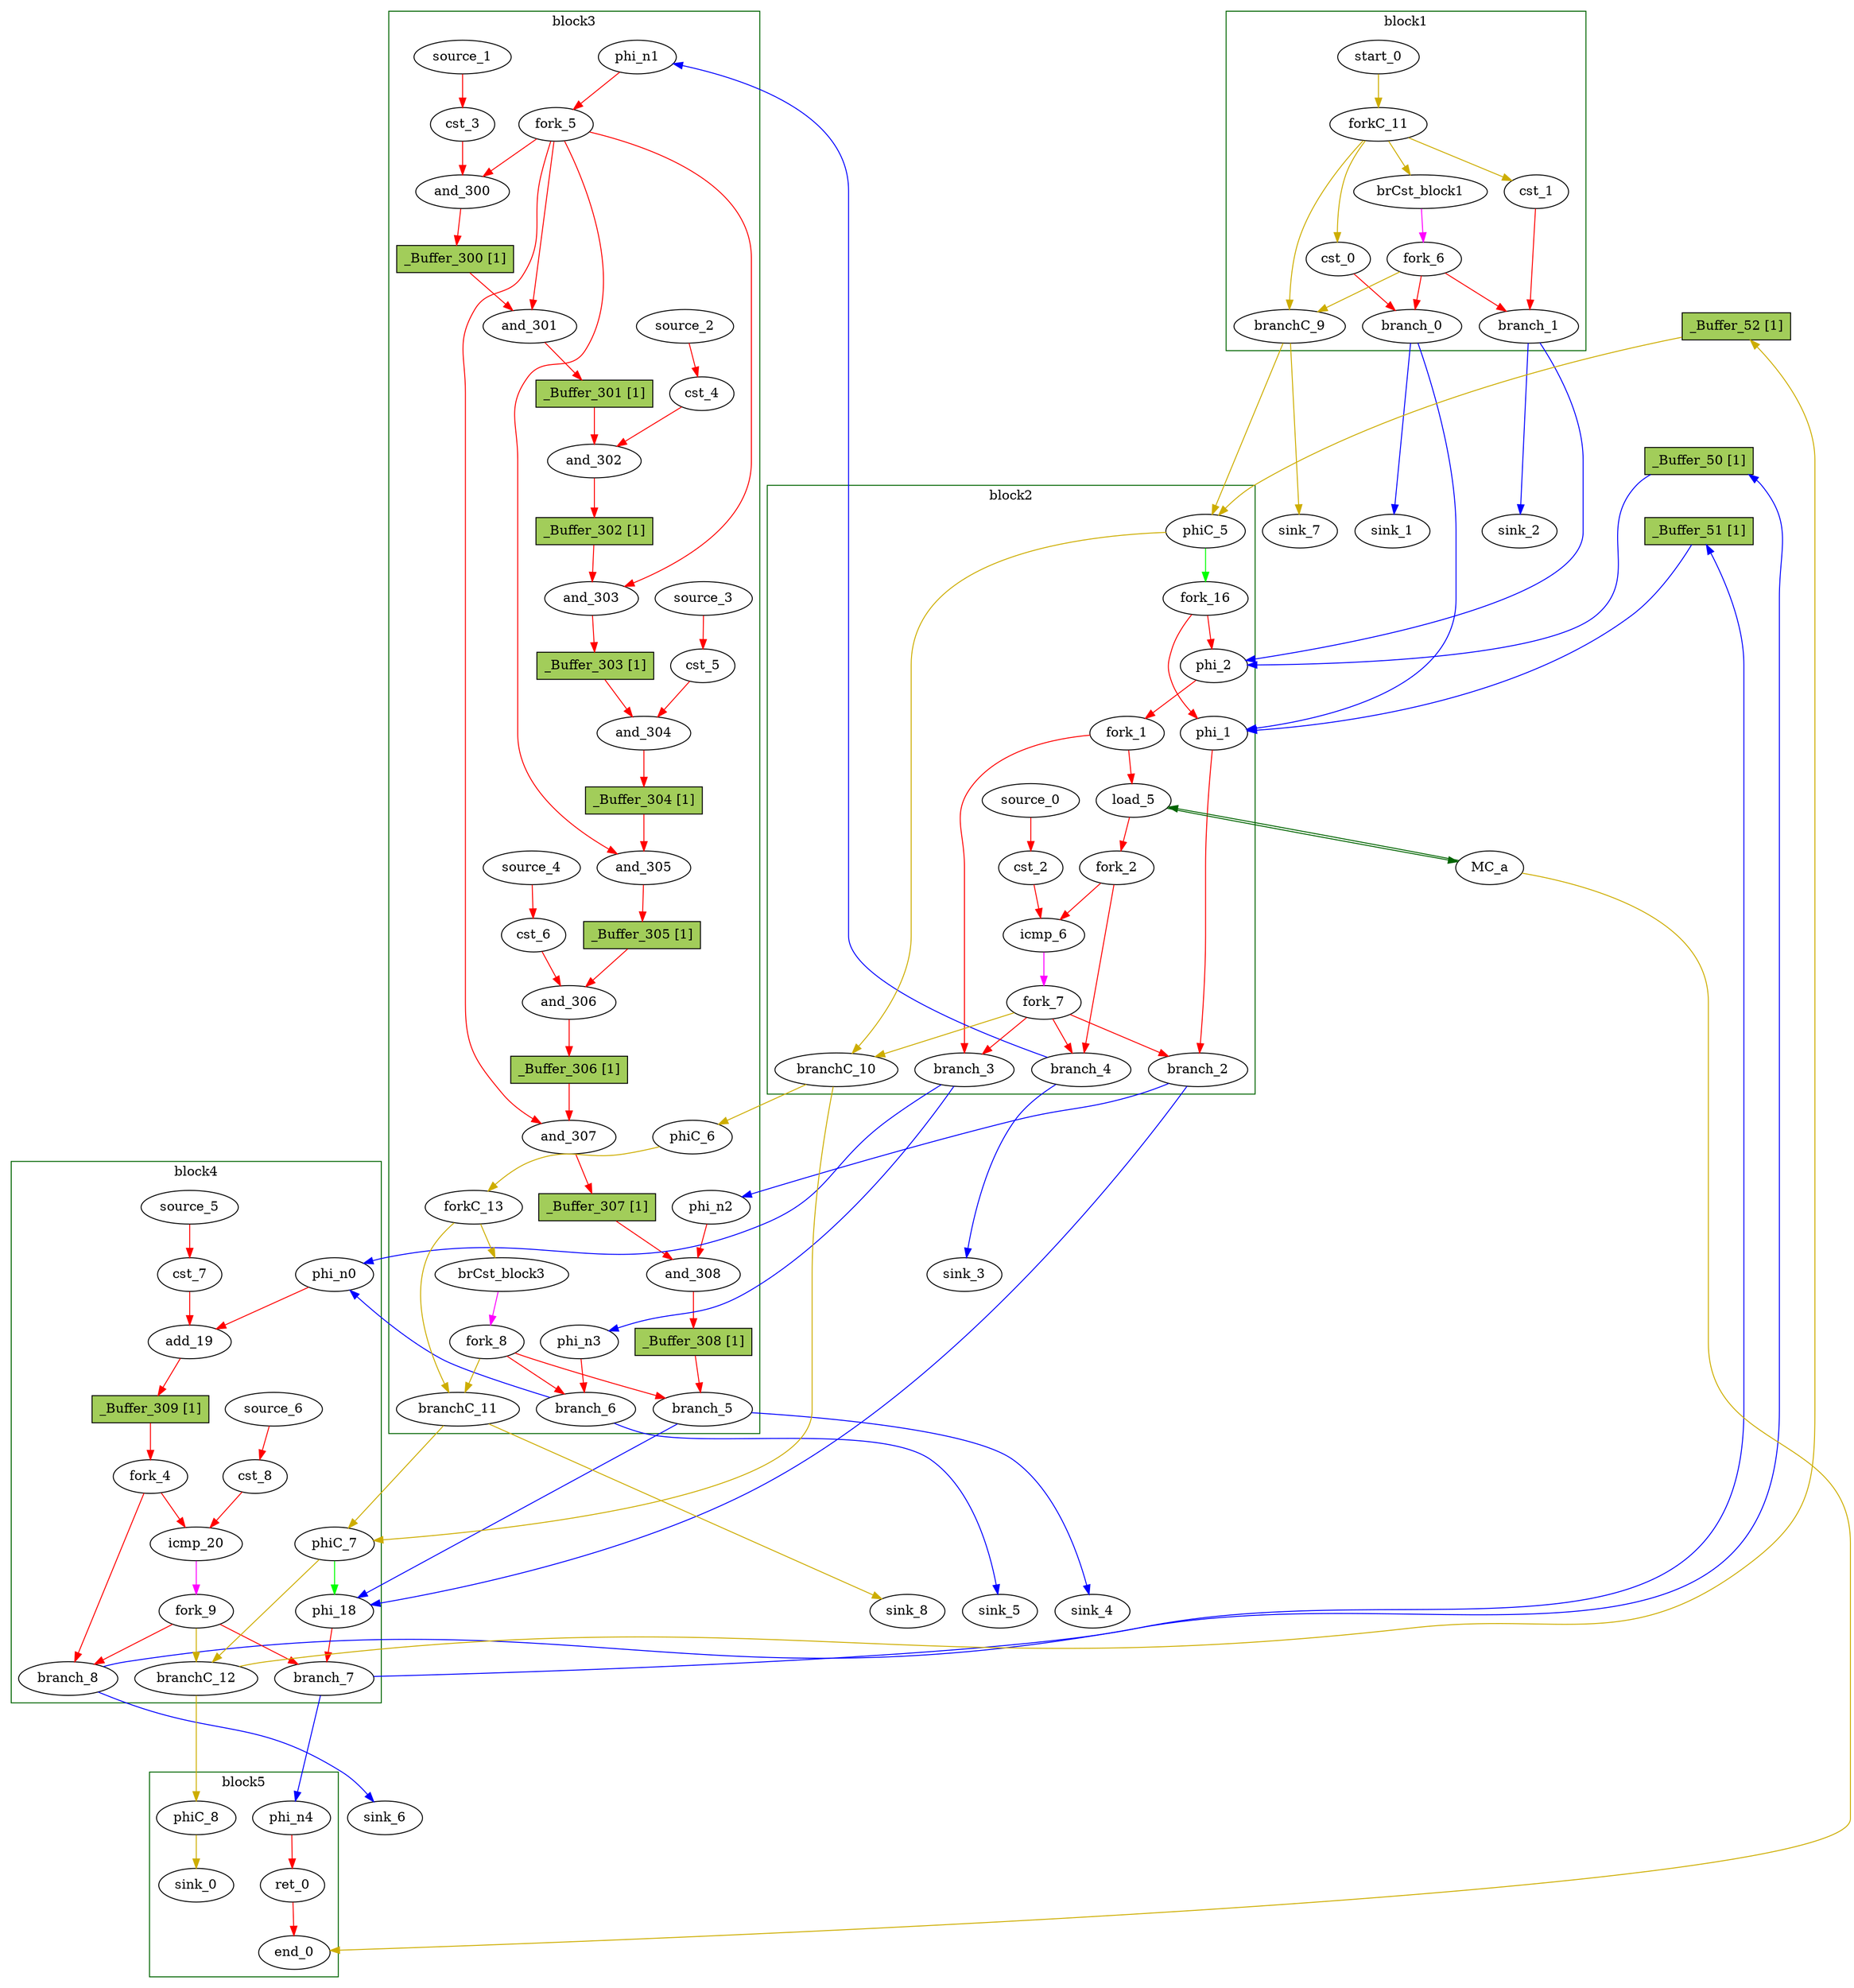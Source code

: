 Digraph G {
	splines=spline;
//DHLS version: 0.1.1" [shape = "none" pos = "20,20!"]
"_Buffer_309" [type=Buffer, in="in1:32", out="out1:32", bbID = 3, slots=1, transparent=false, label="_Buffer_309 [1]",  shape=box, style=filled, fillcolor=darkolivegreen3, height = 0.4];
		"brCst_block1" [type = "Constant", bbID= 1, in = "in1:1", out = "out1:1", value = "0x1"];
		"cst_0" [type = "Constant", bbID= 1, in = "in1:32", out = "out1:32", value = "0x00000000"];
		"phi_1" [type = "Mux", bbID= 2, in = "in1?:1 in2:32 in3:32 ", out = "out1:32", delay=1.397];
		"cst_1" [type = "Constant", bbID= 1, in = "in1:1", out = "out1:1", value = "0x00000000"];
		"phi_2" [type = "Mux", bbID= 2, in = "in1?:1 in2:10 in3:10 ", out = "out1:10", delay=1.397];
		"load_5" [type = "Operator", bbID= 2, op = "mc_load_op", bbID= 2, portId= 0, in = "in1:32 in2:10 ", out = "out1:32 out2:10 ", delay=1.412, latency=0, II=1];
		"cst_2" [type = "Constant", bbID= 2, in = "in1:32", out = "out1:32", value = "0x00000000"];
		"icmp_6" [type = "Operator", bbID= 2, op = "icmp_ult_op", in = "in1:32 in2:32 ", out = "out1:1 ", delay=1.895, latency=0, II=1];
		"cst_3" [type = "Constant", bbID= 3, in = "in1:32", out = "out1:32", value = "0x3F23D70A"];
"and_300" [type=Operator, in="in1:32 in2:32", out="out1:32", op = "and_op", bbID = 3, retimingDiff=0.6,  shape=oval];
"_Buffer_300" [type=Buffer, in="in1:32", out="out1:32", bbID = 3, slots=1, transparent=false, label="_Buffer_300 [1]",  shape=box, style=filled, fillcolor=darkolivegreen3, height = 0.4];
"and_301" [type=Operator, in="in1:32 in2:32", out="out1:32", op = "and_op", bbID = 3, retimingDiff=0.6,  shape=oval];
"_Buffer_301" [type=Buffer, in="in1:32", out="out1:32", bbID = 3, slots=1, transparent=false, label="_Buffer_301 [1]",  shape=box, style=filled, fillcolor=darkolivegreen3, height = 0.4];
		"cst_4" [type = "Constant", bbID= 3, in = "in1:32", out = "out1:32", value = "0x3F333333"];
"and_302" [type=Operator, in="in1:32 in2:32", out="out1:32", op = "and_op", bbID = 3, retimingDiff=0.6,  shape=oval];
"_Buffer_302" [type=Buffer, in="in1:32", out="out1:32", bbID = 3, slots=1, transparent=false, label="_Buffer_302 [1]",  shape=box, style=filled, fillcolor=darkolivegreen3, height = 0.4];
"and_303" [type=Operator, in="in1:32 in2:32", out="out1:32", op = "and_op", bbID = 3, retimingDiff=0.6,  shape=oval];
"_Buffer_303" [type=Buffer, in="in1:32", out="out1:32", bbID = 3, slots=1, transparent=false, label="_Buffer_303 [1]",  shape=box, style=filled, fillcolor=darkolivegreen3, height = 0.4];
		"cst_5" [type = "Constant", bbID= 3, in = "in1:32", out = "out1:32", value = "0x3E570A3D"];
"and_304" [type=Operator, in="in1:32 in2:32", out="out1:32", op = "and_op", bbID = 3, retimingDiff=0.6,  shape=oval];
"_Buffer_304" [type=Buffer, in="in1:32", out="out1:32", bbID = 3, slots=1, transparent=false, label="_Buffer_304 [1]",  shape=box, style=filled, fillcolor=darkolivegreen3, height = 0.4];
"and_305" [type=Operator, in="in1:32 in2:32", out="out1:32", op = "and_op", bbID = 3, retimingDiff=0.6,  shape=oval];
"_Buffer_305" [type=Buffer, in="in1:32", out="out1:32", bbID = 3, slots=1, transparent=false, label="_Buffer_305 [1]",  shape=box, style=filled, fillcolor=darkolivegreen3, height = 0.4];
		"cst_6" [type = "Constant", bbID= 3, in = "in1:32", out = "out1:32", value = "0x3EA8F5C3"];
"and_306" [type=Operator, in="in1:32 in2:32", out="out1:32", op = "and_op", bbID = 3, retimingDiff=0.6,  shape=oval];
"_Buffer_306" [type=Buffer, in="in1:32", out="out1:32", bbID = 3, slots=1, transparent=false, label="_Buffer_306 [1]",  shape=box, style=filled, fillcolor=darkolivegreen3, height = 0.4];
"and_307" [type=Operator, in="in1:32 in2:32", out="out1:32", op = "and_op", bbID = 3, retimingDiff=0.6,  shape=oval];
"_Buffer_307" [type=Buffer, in="in1:32", out="out1:32", bbID = 3, slots=1, transparent=false, label="_Buffer_307 [1]",  shape=box, style=filled, fillcolor=darkolivegreen3, height = 0.4];
"and_308" [type=Operator, in="in1:32 in2:32", out="out1:32", op = "and_op", bbID = 3, retimingDiff=0.6,  shape=oval];
"_Buffer_308" [type=Buffer, in="in1:32", out="out1:32", bbID = 3, slots=1, transparent=false, label="_Buffer_308 [1]",  shape=box, style=filled, fillcolor=darkolivegreen3, height = 0.4];
		"brCst_block3" [type = "Constant", bbID= 3, in = "in1:1", out = "out1:1", value = "0x1"];
		"phi_18" [type = "Mux", bbID= 4, in = "in1?:1 in2:32 in3:32 ", out = "out1:32", delay=1.397];
		"cst_7" [type = "Constant", bbID= 4, in = "in1:1", out = "out1:1", value = "0x00000001"];
		"add_19" [type = "Operator", bbID= 4, op = "add_op", in = "in1:10 in2:10 ", out = "out1:10 ", delay=2.287, latency=0, II=1];
		"cst_8" [type = "Constant", bbID= 4, in = "in1:10", out = "out1:10", value = "0x000003E8"];
		"icmp_20" [type = "Operator", bbID= 4, op = "icmp_ult_op", in = "in1:10 in2:10 ", out = "out1:1 ", delay=1.907, latency=0, II=1];
		"ret_0" [type = "Operator", bbID= 5, op = "ret_op", in = "in1:32 ", out = "out1:32 ", delay=0.000, latency=0, II=1];
		"phi_n0" [type = "Merge", bbID= 4, in = "in1:10 in2:10 ", out = "out1:10", delay=1.397];
		"phi_n1" [type = "Merge", bbID= 3, in = "in1:32 ", out = "out1:32", delay=0.000];
		"phi_n2" [type = "Merge", bbID= 3, in = "in1:32 ", out = "out1:32", delay=0.000];
		"phi_n3" [type = "Merge", bbID= 3, in = "in1:10 ", out = "out1:10", delay=0.000];
		"phi_n4" [type = "Merge", bbID= 5, in = "in1:32 ", out = "out1:32", delay=0.000];
		"fork_1" [type = "Fork", bbID= 2, in = "in1:10", out = "out1:10 out2:10 "];
		"fork_2" [type = "Fork", bbID= 2, in = "in1:32", out = "out1:32 out2:32 "];
		"fork_4" [type = "Fork", bbID= 4, in = "in1:10", out = "out1:10 out2:10 "];
		"fork_5" [type = "Fork", bbID= 3, in = "in1:32", out = "out1:32 out2:32 out3:32 out4:32 out5:32 "];
		"branch_0" [type = "Branch", bbID= 1,  in = "in1:32 in2?:1", out = "out1+:32 out2-:32"];
		"branch_1" [type = "Branch", bbID= 1,  in = "in1:1 in2?:1", out = "out1+:1 out2-:1"];
		"fork_6" [type = "Fork", bbID= 1, in = "in1:1", out = "out1:1 out2:1 out3:1 "];
		"branch_2" [type = "Branch", bbID= 2,  in = "in1:32 in2?:1", out = "out1+:32 out2-:32"];
		"branch_3" [type = "Branch", bbID= 2,  in = "in1:10 in2?:1", out = "out1+:10 out2-:10"];
		"branch_4" [type = "Branch", bbID= 2,  in = "in1:32 in2?:1", out = "out1+:32 out2-:32"];
		"fork_7" [type = "Fork", bbID= 2, in = "in1:1", out = "out1:1 out2:1 out3:1 out4:1 "];
		"branch_5" [type = "Branch", bbID= 3,  in = "in1:32 in2?:1", out = "out1+:32 out2-:32"];
		"branch_6" [type = "Branch", bbID= 3,  in = "in1:10 in2?:1", out = "out1+:10 out2-:10"];
		"fork_8" [type = "Fork", bbID= 3, in = "in1:1", out = "out1:1 out2:1 out3:1 "];
		"branch_7" [type = "Branch", bbID= 4,  in = "in1:32 in2?:1", out = "out1+:32 out2-:32"];
		"branch_8" [type = "Branch", bbID= 4,  in = "in1:10 in2?:1", out = "out1+:10 out2-:10"];
		"fork_9" [type = "Fork", bbID= 4, in = "in1:1", out = "out1:1 out2:1 out3:1 "];
		"MC_a" [type = "MC", bbID= 0, in = "in1:10*l0a ", out = "out1:32*l0d out2:0*e ", memory = "a", bbcount = 0, ldcount = 1, stcount = 0];
		"end_0" [type = "Exit", bbID= 0, in = "in1:0*e in2:32 ", out = "out1:32"];
		"start_0" [type = "Entry", control= "true", bbID= 1, in = "in1:0", out = "out1:0"];
		"forkC_11" [type = "Fork", bbID= 1, in = "in1:0", out = "out1:0 out2:0 out3:0 out4:0 "];
		"branchC_9" [type = "Branch", bbID= 1,  in = "in1:0 in2?:1", out = "out1+:0 out2-:0"];
		"phiC_5" [type = "CntrlMerge", bbID= 2, in = "in1:0 in2:0 ", out = "out1:0 out2?:1", delay=1.412];
		"branchC_10" [type = "Branch", bbID= 2,  in = "in1:0 in2?:1", out = "out1+:0 out2-:0"];
		"phiC_6" [type = "Merge", bbID= 3, in = "in1:0 ", out = "out1:0", delay=1.412];
		"forkC_13" [type = "Fork", bbID= 3, in = "in1:0", out = "out1:0 out2:0 "];
		"branchC_11" [type = "Branch", bbID= 3,  in = "in1:0 in2?:1", out = "out1+:0 out2-:0"];
		"phiC_7" [type = "CntrlMerge", bbID= 4, in = "in1:0 in2:0 ", out = "out1:0 out2?:1", delay=1.412];
		"branchC_12" [type = "Branch", bbID= 4,  in = "in1:0 in2?:1", out = "out1+:0 out2-:0"];
		"phiC_8" [type = "Merge", bbID= 5, in = "in1:0 ", out = "out1:0", delay=1.412];
		"sink_0" [type = "Sink", bbID= 0, in = "in1:0"];
		"sink_1" [type = "Sink", bbID= 0, in = "in1:32"];
		"sink_2" [type = "Sink", bbID= 0, in = "in1:1"];
		"sink_3" [type = "Sink", bbID= 0, in = "in1:32"];
		"sink_4" [type = "Sink", bbID= 0, in = "in1:32"];
		"sink_5" [type = "Sink", bbID= 0, in = "in1:10"];
		"sink_6" [type = "Sink", bbID= 0, in = "in1:10"];
		"sink_7" [type = "Sink", bbID= 0, in = "in1:0"];
		"sink_8" [type = "Sink", bbID= 0, in = "in1:0"];
		"source_0" [type = "Source", bbID= 2, out = "out1:32"];
		"source_1" [type = "Source", bbID= 3, out = "out1:32"];
		"source_2" [type = "Source", bbID= 3, out = "out1:32"];
		"source_3" [type = "Source", bbID= 3, out = "out1:32"];
		"source_4" [type = "Source", bbID= 3, out = "out1:32"];
		"source_5" [type = "Source", bbID= 4, out = "out1:1"];
		"source_6" [type = "Source", bbID= 4, out = "out1:10"];
		"fork_16" [type = "Fork", bbID= 2, in = "in1:1", out = "out1:1 out2:1 "];
	"_Buffer_50" [type=Buffer, in="in1:10", out="out1:10", bbID = 3, slots=1, transparent=false, label="_Buffer_50 [1]",  shape=box, style=filled, fillcolor=darkolivegreen3, height = 0.4];
	"_Buffer_51" [type=Buffer, in="in1:32", out="out1:32", bbID = 3, slots=1, transparent=false, label="_Buffer_51 [1]",  shape=box, style=filled, fillcolor=darkolivegreen3, height = 0.4];
	"_Buffer_52" [type=Buffer, in="in1:1", out="out1:1", bbID = 3, slots=1, transparent=false, label="_Buffer_52 [1]",  shape=box, style=filled, fillcolor=darkolivegreen3, height = 0.4];
	subgraph cluster_0 {
	color = "darkgreen";
		label = "block1";
		"brCst_block1" -> "fork_6" [color = "magenta", from = "out1", to = "in1"];
		"cst_0" -> "branch_0" [color = "red", from = "out1", to = "in1"];
		"cst_1" -> "branch_1" [color = "red", from = "out1", to = "in1"];
		"fork_6" -> "branch_1" [color = "red", from = "out1", to = "in2"];
		"fork_6" -> "branch_0" [color = "red", from = "out2", to = "in2"];
		"fork_6" -> "branchC_9" [color = "gold3", from = "out3", to = "in2"];
		"start_0" -> "forkC_11" [color = "gold3", from = "out1", to = "in1"];
		"forkC_11" -> "cst_0" [color = "gold3", from = "out1", to = "in1"];
		"forkC_11" -> "cst_1" [color = "gold3", from = "out2", to = "in1"];
		"forkC_11" -> "branchC_9" [color = "gold3", from = "out3", to = "in1"];
		"forkC_11" -> "brCst_block1" [color = "gold3", from = "out4", to = "in1"];
	}
		"branch_0" -> "phi_1" [color = "blue", minlen = 3, from = "out1", to = "in2"];
		"branch_0" -> "sink_1" [color = "blue", minlen = 3, from = "out2", to = "in1"];
		"branch_1" -> "phi_2" [color = "blue", minlen = 3, from = "out1", to = "in2"];
		"branch_1" -> "sink_2" [color = "blue", minlen = 3, from = "out2", to = "in1"];
		"branchC_9" -> "phiC_5" [color = "gold3", minlen = 3, from = "out1", to = "in1"];
		"branchC_9" -> "sink_7" [color = "gold3", minlen = 3, from = "out2", to = "in1"];
	subgraph cluster_1 {
	color = "darkgreen";
		label = "block2";
		"phi_1" -> "branch_2" [color = "red", from = "out1", to = "in1"];
		"phi_2" -> "fork_1" [color = "red", from = "out1", to = "in1"];
		"load_5" -> "fork_2" [color = "red", from = "out1", to = "in1"];
		"cst_2" -> "icmp_6" [color = "red", from = "out1", to = "in2"];
		"icmp_6" -> "fork_7" [color = "magenta", from = "out1", to = "in1"];
		"fork_1" -> "load_5" [color = "red", from = "out1", to = "in2"];
		"fork_1" -> "branch_3" [color = "red", from = "out2", to = "in1"];
		"fork_2" -> "icmp_6" [color = "red", from = "out1", to = "in1"];
		"fork_2" -> "branch_4" [color = "red", from = "out2", to = "in1"];
		"fork_7" -> "branch_4" [color = "red", from = "out1", to = "in2"];
		"fork_7" -> "branch_3" [color = "red", from = "out2", to = "in2"];
		"fork_7" -> "branch_2" [color = "red", from = "out3", to = "in2"];
		"fork_7" -> "branchC_10" [color = "gold3", from = "out4", to = "in2"];
		"phiC_5" -> "fork_16" [color = "green", from = "out2", to = "in1"];
		"phiC_5" -> "branchC_10" [color = "gold3", from = "out1", to = "in1"];
		"source_0" -> "cst_2" [color = "red", from = "out1", to = "in1"];
		"fork_16" -> "phi_1" [color = "red", from = "out1", to = "in1"];
		"fork_16" -> "phi_2" [color = "red", from = "out2", to = "in1"];
	}
		"branch_2" -> "phi_n2" [color = "blue", minlen = 3, from = "out2", to = "in1"];
		"branch_2" -> "phi_18" [color = "blue", minlen = 3, from = "out1", to = "in2"];
		"branch_3" -> "phi_n3" [color = "blue", minlen = 3, from = "out2", to = "in1"];
		"branch_3" -> "phi_n0" [color = "blue", minlen = 3, from = "out1", to = "in1"];
		"branch_4" -> "phi_n1" [color = "blue", minlen = 3, from = "out2", to = "in1"];
		"branch_4" -> "sink_3" [color = "blue", minlen = 3, from = "out1", to = "in1"];
		"branchC_10" -> "phiC_6" [color = "gold3", minlen = 3, from = "out2", to = "in1"];
		"branchC_10" -> "phiC_7" [color = "gold3", minlen = 3, from = "out1", to = "in1"];
	subgraph cluster_2 {
	color = "darkgreen";
		label = "block3";
		"cst_3" -> "and_300" [color = "red", from = "out1", to = "in2"];
		"and_300" -> "_Buffer_300" [color = "red", from = "out1", to = "in1"];
		"_Buffer_300" -> "and_301" [color = "red", from = "out1", to = "in1"];
		"and_301" -> "_Buffer_301" [color = "red", from = "out1", to = "in1"];
		"_Buffer_301" -> "and_302" [color = "red", from = "out1", to = "in1"];
		"cst_4" -> "and_302" [color = "red", from = "out1", to = "in2"];
		"and_302" -> "_Buffer_302" [color = "red", from = "out1", to = "in1"];
		"_Buffer_302" -> "and_303" [color = "red", from = "out1", to = "in1"];
		"and_303" -> "_Buffer_303" [color = "red", from = "out1", to = "in1"];
		"_Buffer_303" -> "and_304" [color = "red", from = "out1", to = "in1"];
		"cst_5" -> "and_304" [color = "red", from = "out1", to = "in2"];
		"and_304" -> "_Buffer_304" [color = "red", from = "out1", to = "in1"];
		"_Buffer_304" -> "and_305" [color = "red", from = "out1", to = "in1"];
		"and_305" -> "_Buffer_305" [color = "red", from = "out1", to = "in1"];
		"_Buffer_305" -> "and_306" [color = "red", from = "out1", to = "in1"];
		"cst_6" -> "and_306" [color = "red", from = "out1", to = "in2"];
		"and_306" -> "_Buffer_306" [color = "red", from = "out1", to = "in1"];
		"_Buffer_306" -> "and_307" [color = "red", from = "out1", to = "in1"];
		"and_307" -> "_Buffer_307" [color = "red", from = "out1", to = "in1"];
		"_Buffer_307" -> "and_308" [color = "red", from = "out1", to = "in2"];
		"and_308" -> "_Buffer_308" [color = "red", from = "out1", to = "in1"];
		"_Buffer_308" -> "branch_5" [color = "red", from = "out1", to = "in1"];
		"brCst_block3" -> "fork_8" [color = "magenta", from = "out1", to = "in1"];
		"phi_n1" -> "fork_5" [color = "red", from = "out1", to = "in1"];
		"phi_n2" -> "and_308" [color = "red", from = "out1", to = "in1"];
		"phi_n3" -> "branch_6" [color = "red", from = "out1", to = "in1"];
		"fork_5" -> "and_300" [color = "red", from = "out1", to = "in1"];
		"fork_5" -> "and_301" [color = "red", from = "out2", to = "in2"];
		"fork_5" -> "and_303" [color = "red", from = "out3", to = "in2"];
		"fork_5" -> "and_305" [color = "red", from = "out4", to = "in2"];
		"fork_5" -> "and_307" [color = "red", from = "out5", to = "in2"];
		"fork_8" -> "branch_6" [color = "red", from = "out1", to = "in2"];
		"fork_8" -> "branch_5" [color = "red", from = "out2", to = "in2"];
		"fork_8" -> "branchC_11" [color = "gold3", from = "out3", to = "in2"];
		"phiC_6" -> "forkC_13" [color = "gold3", from = "out1", to = "in1"];
		"forkC_13" -> "branchC_11" [color = "gold3", from = "out1", to = "in1"];
		"forkC_13" -> "brCst_block3" [color = "gold3", from = "out2", to = "in1"];
		"source_1" -> "cst_3" [color = "red", from = "out1", to = "in1"];
		"source_2" -> "cst_4" [color = "red", from = "out1", to = "in1"];
		"source_3" -> "cst_5" [color = "red", from = "out1", to = "in1"];
		"source_4" -> "cst_6" [color = "red", from = "out1", to = "in1"];
	}
		"branch_5" -> "phi_18" [color = "blue", minlen = 3, from = "out1", to = "in3"];
		"branch_5" -> "sink_4" [color = "blue", minlen = 3, from = "out2", to = "in1"];
		"branch_6" -> "phi_n0" [color = "blue", minlen = 3, from = "out1", to = "in2"];
		"branch_6" -> "sink_5" [color = "blue", minlen = 3, from = "out2", to = "in1"];
		"branchC_11" -> "phiC_7" [color = "gold3", minlen = 3, from = "out1", to = "in2"];
		"branchC_11" -> "sink_8" [color = "gold3", minlen = 3, from = "out2", to = "in1"];
	subgraph cluster_3 {
	color = "darkgreen";
		label = "block4";
		"phi_18" -> "branch_7" [color = "red", from = "out1", to = "in1"];
		"cst_7" -> "add_19" [color = "red", from = "out1", to = "in2"];
		"add_19" -> "_Buffer_309" [color = "red", from = "out1", to = "in1"];
		"_Buffer_309" -> "fork_4" [color = "red", from = "out1", to = "in1"];
		"cst_8" -> "icmp_20" [color = "red", from = "out1", to = "in2"];
		"icmp_20" -> "fork_9" [color = "magenta", from = "out1", to = "in1"];
		"phi_n0" -> "add_19" [color = "red", from = "out1", to = "in1"];
		"fork_4" -> "icmp_20" [color = "red", from = "out1", to = "in1"];
		"fork_4" -> "branch_8" [color = "red", from = "out2", to = "in1"];
		"fork_9" -> "branch_8" [color = "red", from = "out1", to = "in2"];
		"fork_9" -> "branch_7" [color = "red", from = "out2", to = "in2"];
		"fork_9" -> "branchC_12" [color = "gold3", from = "out3", to = "in2"];
		"phiC_7" -> "phi_18" [color = "green", from = "out2", to = "in1"];
		"phiC_7" -> "branchC_12" [color = "gold3", from = "out1", to = "in1"];
		"source_5" -> "cst_7" [color = "red", from = "out1", to = "in1"];
		"source_6" -> "cst_8" [color = "red", from = "out1", to = "in1"];
	}
		"branch_7" -> "_Buffer_51" [color = "blue", minlen = 3, from = "out1", to = "in1"];
		"_Buffer_51" -> "phi_1" [color = "blue", minlen = 3, from = "out1", to = "in3"];
		"branch_7" -> "phi_n4" [color = "blue", minlen = 3, from = "out2", to = "in1"];
		"branch_8" -> "_Buffer_50" [color = "blue", minlen = 3, from = "out1", to = "in1"];
		"_Buffer_50" -> "phi_2" [color = "blue", minlen = 3, from = "out1", to = "in3"];
		"branch_8" -> "sink_6" [color = "blue", minlen = 3, from = "out2", to = "in1"];
		"branchC_12" -> "_Buffer_52" [color = "gold3", minlen = 3, from = "out1", to = "in1"];
		"_Buffer_52" -> "phiC_5" [color = "gold3", minlen = 3, from = "out1", to = "in2"];
		"branchC_12" -> "phiC_8" [color = "gold3", minlen = 3, from = "out2", to = "in1"];
	subgraph cluster_4 {
	color = "darkgreen";
		label = "block5";
		"ret_0" -> "end_0" [color = "red", from = "out1", to = "in2"];
		"phi_n4" -> "ret_0" [color = "red", from = "out1", to = "in1"];
		"phiC_8" -> "sink_0" [color = "gold3", from = "out1", to = "in1"];
	}
		"load_5" -> "MC_a" [color = "darkgreen", mem_address = "true", from = "out2", to = "in1"];
		"MC_a" -> "load_5" [color = "darkgreen", mem_address = "false", from = "out1", to = "in1"];
		"MC_a" -> "end_0" [color = "gold3", from = "out2", to = "in1"];
}


